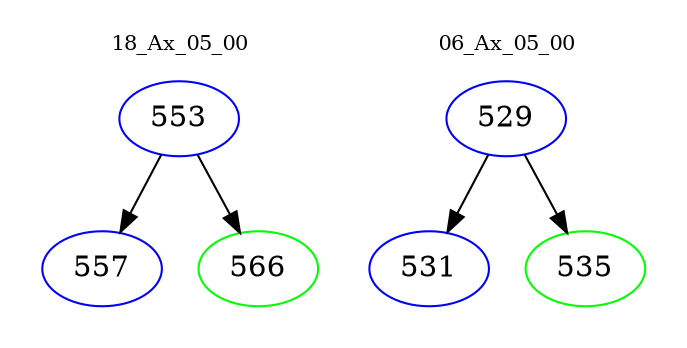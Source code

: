 digraph{
subgraph cluster_0 {
color = white
label = "18_Ax_05_00";
fontsize=10;
T0_553 [label="553", color="blue"]
T0_553 -> T0_557 [color="black"]
T0_557 [label="557", color="blue"]
T0_553 -> T0_566 [color="black"]
T0_566 [label="566", color="green"]
}
subgraph cluster_1 {
color = white
label = "06_Ax_05_00";
fontsize=10;
T1_529 [label="529", color="blue"]
T1_529 -> T1_531 [color="black"]
T1_531 [label="531", color="blue"]
T1_529 -> T1_535 [color="black"]
T1_535 [label="535", color="green"]
}
}

